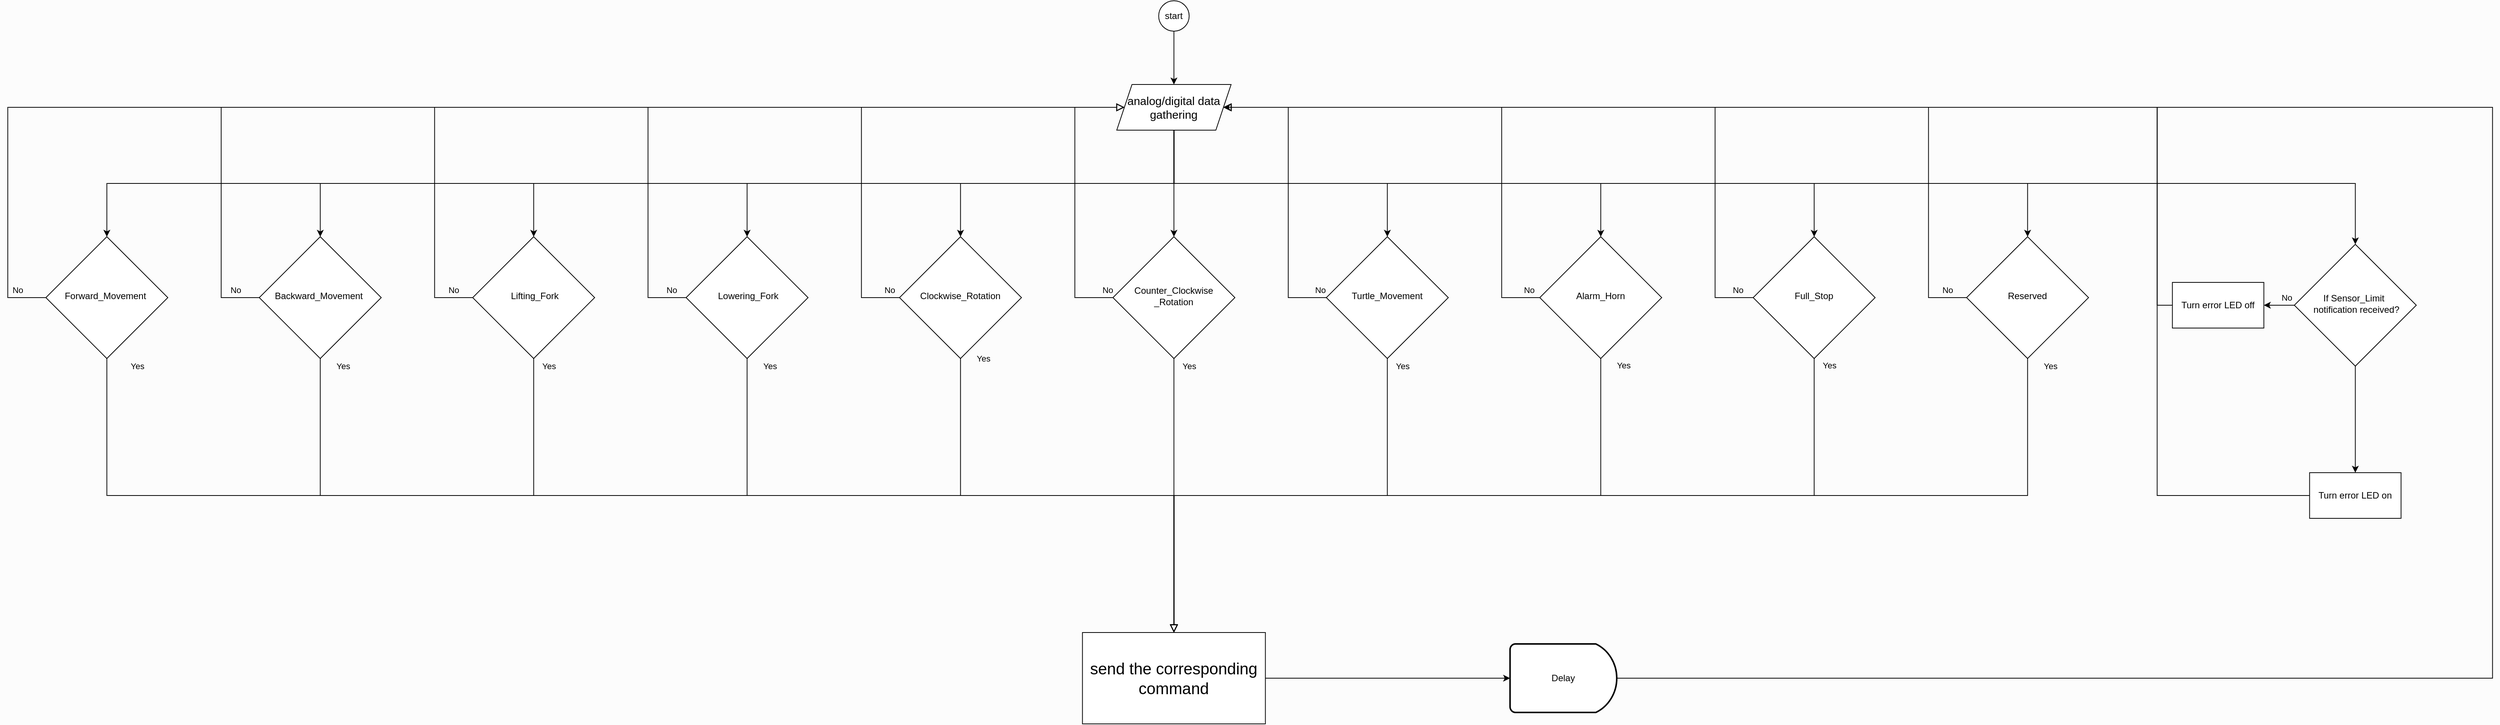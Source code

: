 <mxfile version="13.7.5" type="device"><diagram id="C5RBs43oDa-KdzZeNtuy" name="Page-1"><mxGraphModel dx="7545" dy="8648" grid="1" gridSize="10" guides="1" tooltips="1" connect="1" arrows="1" fold="1" page="1" pageScale="1" pageWidth="3300" pageHeight="2339" background="#FCFCFC" math="0" shadow="0"><root><mxCell id="WIyWlLk6GJQsqaUBKTNV-0"/><mxCell id="WIyWlLk6GJQsqaUBKTNV-1" parent="WIyWlLk6GJQsqaUBKTNV-0"/><mxCell id="R1dmyqujoIvDdxdYyjh1-2" value="" style="edgeStyle=orthogonalEdgeStyle;rounded=0;orthogonalLoop=1;jettySize=auto;html=1;entryX=0.5;entryY=0;entryDx=0;entryDy=0;" edge="1" parent="WIyWlLk6GJQsqaUBKTNV-1" source="R1dmyqujoIvDdxdYyjh1-0" target="R1dmyqujoIvDdxdYyjh1-3"><mxGeometry relative="1" as="geometry"><mxPoint x="510.19" y="-3860" as="targetPoint"/></mxGeometry></mxCell><mxCell id="R1dmyqujoIvDdxdYyjh1-0" value="start" style="ellipse;whiteSpace=wrap;html=1;aspect=fixed;" vertex="1" parent="WIyWlLk6GJQsqaUBKTNV-1"><mxGeometry x="1520.19" y="-4060" width="40" height="40" as="geometry"/></mxCell><mxCell id="R1dmyqujoIvDdxdYyjh1-8" style="edgeStyle=orthogonalEdgeStyle;rounded=0;orthogonalLoop=1;jettySize=auto;html=1;exitX=0.5;exitY=1;exitDx=0;exitDy=0;entryX=0.5;entryY=0;entryDx=0;entryDy=0;" edge="1" parent="WIyWlLk6GJQsqaUBKTNV-1" source="R1dmyqujoIvDdxdYyjh1-3" target="R1dmyqujoIvDdxdYyjh1-4"><mxGeometry relative="1" as="geometry"/></mxCell><mxCell id="R1dmyqujoIvDdxdYyjh1-68" style="edgeStyle=orthogonalEdgeStyle;rounded=0;orthogonalLoop=1;jettySize=auto;html=1;entryX=0.5;entryY=0;entryDx=0;entryDy=0;" edge="1" parent="WIyWlLk6GJQsqaUBKTNV-1" source="R1dmyqujoIvDdxdYyjh1-3" target="R1dmyqujoIvDdxdYyjh1-25"><mxGeometry relative="1" as="geometry"><mxPoint x="1490.19" y="-3770" as="targetPoint"/><Array as="points"><mxPoint x="1540.19" y="-3820"/><mxPoint x="1260.19" y="-3820"/></Array></mxGeometry></mxCell><mxCell id="R1dmyqujoIvDdxdYyjh1-69" style="edgeStyle=orthogonalEdgeStyle;rounded=0;orthogonalLoop=1;jettySize=auto;html=1;entryX=0.5;entryY=0;entryDx=0;entryDy=0;" edge="1" parent="WIyWlLk6GJQsqaUBKTNV-1" source="R1dmyqujoIvDdxdYyjh1-3" target="R1dmyqujoIvDdxdYyjh1-27"><mxGeometry relative="1" as="geometry"/></mxCell><mxCell id="R1dmyqujoIvDdxdYyjh1-70" style="edgeStyle=orthogonalEdgeStyle;rounded=0;orthogonalLoop=1;jettySize=auto;html=1;entryX=0.5;entryY=0;entryDx=0;entryDy=0;" edge="1" parent="WIyWlLk6GJQsqaUBKTNV-1" source="R1dmyqujoIvDdxdYyjh1-3" target="R1dmyqujoIvDdxdYyjh1-29"><mxGeometry relative="1" as="geometry"><Array as="points"><mxPoint x="1540.19" y="-3820"/><mxPoint x="1820.19" y="-3820"/></Array></mxGeometry></mxCell><mxCell id="R1dmyqujoIvDdxdYyjh1-71" style="edgeStyle=orthogonalEdgeStyle;rounded=0;orthogonalLoop=1;jettySize=auto;html=1;exitX=0.5;exitY=1;exitDx=0;exitDy=0;" edge="1" parent="WIyWlLk6GJQsqaUBKTNV-1" source="R1dmyqujoIvDdxdYyjh1-3" target="R1dmyqujoIvDdxdYyjh1-31"><mxGeometry relative="1" as="geometry"/></mxCell><mxCell id="R1dmyqujoIvDdxdYyjh1-3" value="&lt;font style=&quot;font-size: 15px&quot;&gt;analog/digital data gathering&lt;/font&gt;" style="shape=parallelogram;perimeter=parallelogramPerimeter;whiteSpace=wrap;html=1;fixedSize=1;" vertex="1" parent="WIyWlLk6GJQsqaUBKTNV-1"><mxGeometry x="1465.19" y="-3950" width="150" height="60" as="geometry"/></mxCell><mxCell id="R1dmyqujoIvDdxdYyjh1-4" value="&amp;nbsp;Forward_Movement&amp;nbsp;&amp;nbsp;" style="rhombus;whiteSpace=wrap;html=1;shadow=0;fontFamily=Helvetica;fontSize=12;align=center;strokeWidth=1;spacing=6;spacingTop=-4;" vertex="1" parent="WIyWlLk6GJQsqaUBKTNV-1"><mxGeometry x="60.19" y="-3750" width="160" height="160" as="geometry"/></mxCell><mxCell id="R1dmyqujoIvDdxdYyjh1-13" value="Yes" style="rounded=0;html=1;jettySize=auto;orthogonalLoop=1;fontSize=11;endArrow=block;endFill=0;endSize=8;strokeWidth=1;shadow=0;labelBackgroundColor=none;edgeStyle=orthogonalEdgeStyle;entryX=0.5;entryY=0;entryDx=0;entryDy=0;exitX=0.5;exitY=1;exitDx=0;exitDy=0;" edge="1" parent="WIyWlLk6GJQsqaUBKTNV-1" source="R1dmyqujoIvDdxdYyjh1-4" target="R1dmyqujoIvDdxdYyjh1-14"><mxGeometry x="-0.75" y="170" relative="1" as="geometry"><mxPoint as="offset"/><mxPoint x="145.19" y="-3610" as="sourcePoint"/><mxPoint x="144.85" y="-3490" as="targetPoint"/><Array as="points"><mxPoint x="140.19" y="-3410"/><mxPoint x="1540.19" y="-3410"/></Array></mxGeometry></mxCell><mxCell id="R1dmyqujoIvDdxdYyjh1-77" style="edgeStyle=orthogonalEdgeStyle;rounded=0;orthogonalLoop=1;jettySize=auto;html=1;" edge="1" parent="WIyWlLk6GJQsqaUBKTNV-1" source="R1dmyqujoIvDdxdYyjh1-14" target="R1dmyqujoIvDdxdYyjh1-76"><mxGeometry relative="1" as="geometry"/></mxCell><mxCell id="R1dmyqujoIvDdxdYyjh1-14" value="&lt;font style=&quot;font-size: 21px&quot;&gt;send the corresponding command&lt;/font&gt;" style="rounded=0;whiteSpace=wrap;html=1;" vertex="1" parent="WIyWlLk6GJQsqaUBKTNV-1"><mxGeometry x="1420.19" y="-3230" width="240" height="120" as="geometry"/></mxCell><mxCell id="R1dmyqujoIvDdxdYyjh1-17" value="&amp;nbsp;Backward_Movement&amp;nbsp;&amp;nbsp;" style="rhombus;whiteSpace=wrap;html=1;shadow=0;fontFamily=Helvetica;fontSize=12;align=center;strokeWidth=1;spacing=6;spacingTop=-4;" vertex="1" parent="WIyWlLk6GJQsqaUBKTNV-1"><mxGeometry x="340.19" y="-3750" width="160" height="160" as="geometry"/></mxCell><mxCell id="R1dmyqujoIvDdxdYyjh1-18" value="Yes" style="rounded=0;html=1;jettySize=auto;orthogonalLoop=1;fontSize=11;endArrow=block;endFill=0;endSize=8;strokeWidth=1;shadow=0;labelBackgroundColor=none;edgeStyle=orthogonalEdgeStyle;exitX=0.5;exitY=1;exitDx=0;exitDy=0;entryX=0.5;entryY=0;entryDx=0;entryDy=0;" edge="1" parent="WIyWlLk6GJQsqaUBKTNV-1" source="R1dmyqujoIvDdxdYyjh1-17" target="R1dmyqujoIvDdxdYyjh1-14"><mxGeometry x="-0.716" y="170" relative="1" as="geometry"><mxPoint as="offset"/><mxPoint x="510.36" y="-3610" as="sourcePoint"/><mxPoint x="770.19" y="-3420" as="targetPoint"/><Array as="points"><mxPoint x="510.19" y="-3410"/><mxPoint x="773.19" y="-3410"/></Array></mxGeometry></mxCell><mxCell id="R1dmyqujoIvDdxdYyjh1-21" value="&amp;nbsp;Lifting_Fork" style="rhombus;whiteSpace=wrap;html=1;shadow=0;fontFamily=Helvetica;fontSize=12;align=center;strokeWidth=1;spacing=6;spacingTop=-4;" vertex="1" parent="WIyWlLk6GJQsqaUBKTNV-1"><mxGeometry x="620.19" y="-3750" width="160" height="160" as="geometry"/></mxCell><mxCell id="R1dmyqujoIvDdxdYyjh1-22" value="Yes" style="rounded=0;html=1;jettySize=auto;orthogonalLoop=1;fontSize=11;endArrow=block;endFill=0;endSize=8;strokeWidth=1;shadow=0;labelBackgroundColor=none;edgeStyle=orthogonalEdgeStyle;exitX=0.5;exitY=1;exitDx=0;exitDy=0;entryX=0.5;entryY=0;entryDx=0;entryDy=0;" edge="1" parent="WIyWlLk6GJQsqaUBKTNV-1" source="R1dmyqujoIvDdxdYyjh1-21" target="R1dmyqujoIvDdxdYyjh1-14"><mxGeometry x="-0.667" y="170" relative="1" as="geometry"><mxPoint as="offset"/><mxPoint x="796.36" y="-3610" as="sourcePoint"/><mxPoint x="796.02" y="-3490" as="targetPoint"/><Array as="points"><mxPoint x="700.19" y="-3410"/><mxPoint x="1540.19" y="-3410"/></Array></mxGeometry></mxCell><mxCell id="R1dmyqujoIvDdxdYyjh1-23" value="&amp;nbsp;Lowering_Fork" style="rhombus;whiteSpace=wrap;html=1;shadow=0;fontFamily=Helvetica;fontSize=12;align=center;strokeWidth=1;spacing=6;spacingTop=-4;" vertex="1" parent="WIyWlLk6GJQsqaUBKTNV-1"><mxGeometry x="900.19" y="-3750" width="160" height="160" as="geometry"/></mxCell><mxCell id="R1dmyqujoIvDdxdYyjh1-24" value="Yes" style="rounded=0;html=1;jettySize=auto;orthogonalLoop=1;fontSize=11;endArrow=block;endFill=0;endSize=8;strokeWidth=1;shadow=0;labelBackgroundColor=none;edgeStyle=orthogonalEdgeStyle;exitX=0.5;exitY=1;exitDx=0;exitDy=0;entryX=0.5;entryY=0;entryDx=0;entryDy=0;" edge="1" parent="WIyWlLk6GJQsqaUBKTNV-1" source="R1dmyqujoIvDdxdYyjh1-23" target="R1dmyqujoIvDdxdYyjh1-14"><mxGeometry x="-0.978" y="30" relative="1" as="geometry"><mxPoint as="offset"/><mxPoint x="1006.36" y="-3610" as="sourcePoint"/><mxPoint x="1006.02" y="-3490" as="targetPoint"/><Array as="points"><mxPoint x="980.19" y="-3510"/><mxPoint x="980.19" y="-3510"/><mxPoint x="980.19" y="-3410"/><mxPoint x="1540.19" y="-3410"/></Array></mxGeometry></mxCell><mxCell id="R1dmyqujoIvDdxdYyjh1-25" value="Clockwise_Rotation" style="rhombus;whiteSpace=wrap;html=1;shadow=0;fontFamily=Helvetica;fontSize=12;align=center;strokeWidth=1;spacing=6;spacingTop=-4;" vertex="1" parent="WIyWlLk6GJQsqaUBKTNV-1"><mxGeometry x="1180.19" y="-3750" width="160" height="160" as="geometry"/></mxCell><mxCell id="R1dmyqujoIvDdxdYyjh1-26" value="Yes" style="rounded=0;html=1;jettySize=auto;orthogonalLoop=1;fontSize=11;endArrow=block;endFill=0;endSize=8;strokeWidth=1;shadow=0;labelBackgroundColor=none;edgeStyle=orthogonalEdgeStyle;exitX=0.5;exitY=1;exitDx=0;exitDy=0;entryX=0.5;entryY=0;entryDx=0;entryDy=0;" edge="1" parent="WIyWlLk6GJQsqaUBKTNV-1" source="R1dmyqujoIvDdxdYyjh1-25" target="R1dmyqujoIvDdxdYyjh1-14"><mxGeometry x="-0.344" y="180" relative="1" as="geometry"><mxPoint as="offset"/><mxPoint x="1216.36" y="-3610" as="sourcePoint"/><mxPoint x="1020.19" y="-3340" as="targetPoint"/><Array as="points"><mxPoint x="1260.19" y="-3410"/><mxPoint x="1540.19" y="-3410"/></Array></mxGeometry></mxCell><mxCell id="R1dmyqujoIvDdxdYyjh1-27" value="Counter_Clockwise&lt;br&gt;_Rotation" style="rhombus;whiteSpace=wrap;html=1;shadow=0;fontFamily=Helvetica;fontSize=12;align=center;strokeWidth=1;spacing=6;spacingTop=-4;" vertex="1" parent="WIyWlLk6GJQsqaUBKTNV-1"><mxGeometry x="1460.19" y="-3750" width="160" height="160" as="geometry"/></mxCell><mxCell id="R1dmyqujoIvDdxdYyjh1-28" value="Yes" style="rounded=0;html=1;jettySize=auto;orthogonalLoop=1;fontSize=11;endArrow=block;endFill=0;endSize=8;strokeWidth=1;shadow=0;labelBackgroundColor=none;edgeStyle=orthogonalEdgeStyle;exitX=0.5;exitY=1;exitDx=0;exitDy=0;" edge="1" parent="WIyWlLk6GJQsqaUBKTNV-1" source="R1dmyqujoIvDdxdYyjh1-27" target="R1dmyqujoIvDdxdYyjh1-14"><mxGeometry x="-0.944" y="20" relative="1" as="geometry"><mxPoint as="offset"/><mxPoint x="1786.36" y="-3610" as="sourcePoint"/><mxPoint x="1580.19" y="-3460" as="targetPoint"/><Array as="points"/></mxGeometry></mxCell><mxCell id="R1dmyqujoIvDdxdYyjh1-29" value="Turtle_Movement" style="rhombus;whiteSpace=wrap;html=1;shadow=0;fontFamily=Helvetica;fontSize=12;align=center;strokeWidth=1;spacing=6;spacingTop=-4;" vertex="1" parent="WIyWlLk6GJQsqaUBKTNV-1"><mxGeometry x="1740.19" y="-3750" width="160" height="160" as="geometry"/></mxCell><mxCell id="R1dmyqujoIvDdxdYyjh1-30" value="Yes" style="rounded=0;html=1;jettySize=auto;orthogonalLoop=1;fontSize=11;endArrow=block;endFill=0;endSize=8;strokeWidth=1;shadow=0;labelBackgroundColor=none;edgeStyle=orthogonalEdgeStyle;exitX=0.5;exitY=1;exitDx=0;exitDy=0;entryX=0.5;entryY=0;entryDx=0;entryDy=0;" edge="1" parent="WIyWlLk6GJQsqaUBKTNV-1" source="R1dmyqujoIvDdxdYyjh1-29" target="R1dmyqujoIvDdxdYyjh1-14"><mxGeometry x="-0.969" y="20" relative="1" as="geometry"><mxPoint as="offset"/><mxPoint x="2036.36" y="-3610" as="sourcePoint"/><mxPoint x="1540.19" y="-3410" as="targetPoint"/><Array as="points"><mxPoint x="1820.19" y="-3410"/><mxPoint x="1540.19" y="-3410"/></Array></mxGeometry></mxCell><mxCell id="R1dmyqujoIvDdxdYyjh1-31" value="Alarm_Horn" style="rhombus;whiteSpace=wrap;html=1;shadow=0;fontFamily=Helvetica;fontSize=12;align=center;strokeWidth=1;spacing=6;spacingTop=-4;" vertex="1" parent="WIyWlLk6GJQsqaUBKTNV-1"><mxGeometry x="2020.19" y="-3750" width="160" height="160" as="geometry"/></mxCell><mxCell id="R1dmyqujoIvDdxdYyjh1-32" value="Yes" style="rounded=0;html=1;jettySize=auto;orthogonalLoop=1;fontSize=11;endArrow=block;endFill=0;endSize=8;strokeWidth=1;shadow=0;labelBackgroundColor=none;edgeStyle=orthogonalEdgeStyle;exitX=0.5;exitY=1;exitDx=0;exitDy=0;" edge="1" parent="WIyWlLk6GJQsqaUBKTNV-1" source="R1dmyqujoIvDdxdYyjh1-31" target="R1dmyqujoIvDdxdYyjh1-14"><mxGeometry x="-0.978" y="30" relative="1" as="geometry"><mxPoint y="-1" as="offset"/><mxPoint x="2306.36" y="-3610" as="sourcePoint"/><mxPoint x="2306.02" y="-3490" as="targetPoint"/><Array as="points"><mxPoint x="2100.19" y="-3410"/><mxPoint x="1540.19" y="-3410"/></Array></mxGeometry></mxCell><mxCell id="R1dmyqujoIvDdxdYyjh1-35" value="Full_Stop" style="rhombus;whiteSpace=wrap;html=1;shadow=0;fontFamily=Helvetica;fontSize=12;align=center;strokeWidth=1;spacing=6;spacingTop=-4;" vertex="1" parent="WIyWlLk6GJQsqaUBKTNV-1"><mxGeometry x="2300.19" y="-3750" width="160" height="160" as="geometry"/></mxCell><mxCell id="R1dmyqujoIvDdxdYyjh1-36" value="Yes" style="rounded=0;html=1;jettySize=auto;orthogonalLoop=1;fontSize=11;endArrow=block;endFill=0;endSize=8;strokeWidth=1;shadow=0;labelBackgroundColor=none;edgeStyle=orthogonalEdgeStyle;exitX=0.5;exitY=1;exitDx=0;exitDy=0;" edge="1" parent="WIyWlLk6GJQsqaUBKTNV-1" source="R1dmyqujoIvDdxdYyjh1-35" target="R1dmyqujoIvDdxdYyjh1-14"><mxGeometry x="-0.983" y="20" relative="1" as="geometry"><mxPoint y="-1" as="offset"/><mxPoint x="2516.36" y="-3610" as="sourcePoint"/><mxPoint x="2516.02" y="-3490" as="targetPoint"/><Array as="points"><mxPoint x="2380.19" y="-3410"/><mxPoint x="1540.19" y="-3410"/></Array></mxGeometry></mxCell><mxCell id="R1dmyqujoIvDdxdYyjh1-38" value="Reserved" style="rhombus;whiteSpace=wrap;html=1;shadow=0;fontFamily=Helvetica;fontSize=12;align=center;strokeWidth=1;spacing=6;spacingTop=-4;" vertex="1" parent="WIyWlLk6GJQsqaUBKTNV-1"><mxGeometry x="2580.19" y="-3750" width="160" height="160" as="geometry"/></mxCell><mxCell id="R1dmyqujoIvDdxdYyjh1-39" value="Yes" style="rounded=0;html=1;jettySize=auto;orthogonalLoop=1;fontSize=11;endArrow=block;endFill=0;endSize=8;strokeWidth=1;shadow=0;labelBackgroundColor=none;edgeStyle=orthogonalEdgeStyle;exitX=0.5;exitY=1;exitDx=0;exitDy=0;" edge="1" parent="WIyWlLk6GJQsqaUBKTNV-1" source="R1dmyqujoIvDdxdYyjh1-38" target="R1dmyqujoIvDdxdYyjh1-14"><mxGeometry x="-0.987" y="30" relative="1" as="geometry"><mxPoint y="1" as="offset"/><mxPoint x="2786.36" y="-3610" as="sourcePoint"/><mxPoint x="2786.02" y="-3490" as="targetPoint"/><Array as="points"><mxPoint x="2660.19" y="-3410"/><mxPoint x="1540.19" y="-3410"/></Array></mxGeometry></mxCell><mxCell id="R1dmyqujoIvDdxdYyjh1-51" value="No" style="rounded=0;html=1;jettySize=auto;orthogonalLoop=1;fontSize=11;endArrow=block;endFill=0;endSize=8;strokeWidth=1;shadow=0;labelBackgroundColor=none;edgeStyle=orthogonalEdgeStyle;exitX=0;exitY=0.5;exitDx=0;exitDy=0;entryX=0;entryY=0.5;entryDx=0;entryDy=0;" edge="1" parent="WIyWlLk6GJQsqaUBKTNV-1" source="R1dmyqujoIvDdxdYyjh1-4" target="R1dmyqujoIvDdxdYyjh1-3"><mxGeometry x="-0.958" y="-10" relative="1" as="geometry"><mxPoint as="offset"/><mxPoint x="80.19" y="-4210" as="sourcePoint"/><mxPoint x="1200.19" y="-3850" as="targetPoint"/><Array as="points"><mxPoint x="10.19" y="-3670"/><mxPoint x="10.19" y="-3920"/></Array></mxGeometry></mxCell><mxCell id="R1dmyqujoIvDdxdYyjh1-53" value="No" style="rounded=0;html=1;jettySize=auto;orthogonalLoop=1;fontSize=11;endArrow=block;endFill=0;endSize=8;strokeWidth=1;shadow=0;labelBackgroundColor=none;edgeStyle=orthogonalEdgeStyle;" edge="1" parent="WIyWlLk6GJQsqaUBKTNV-1" source="R1dmyqujoIvDdxdYyjh1-17" target="R1dmyqujoIvDdxdYyjh1-3"><mxGeometry x="-0.958" y="-10" relative="1" as="geometry"><mxPoint as="offset"/><mxPoint x="340.19" y="-3670" as="sourcePoint"/><mxPoint x="1755.19" y="-3920" as="targetPoint"/><Array as="points"><mxPoint x="290.19" y="-3670"/><mxPoint x="290.19" y="-3920"/></Array></mxGeometry></mxCell><mxCell id="R1dmyqujoIvDdxdYyjh1-54" value="No" style="rounded=0;html=1;jettySize=auto;orthogonalLoop=1;fontSize=11;endArrow=block;endFill=0;endSize=8;strokeWidth=1;shadow=0;labelBackgroundColor=none;edgeStyle=orthogonalEdgeStyle;" edge="1" parent="WIyWlLk6GJQsqaUBKTNV-1" source="R1dmyqujoIvDdxdYyjh1-21" target="R1dmyqujoIvDdxdYyjh1-3"><mxGeometry x="-0.958" y="-10" relative="1" as="geometry"><mxPoint as="offset"/><mxPoint x="620.19" y="-3670" as="sourcePoint"/><mxPoint x="2035.19" y="-3920" as="targetPoint"/><Array as="points"><mxPoint x="570.19" y="-3670"/><mxPoint x="570.19" y="-3920"/></Array></mxGeometry></mxCell><mxCell id="R1dmyqujoIvDdxdYyjh1-55" value="No" style="rounded=0;html=1;jettySize=auto;orthogonalLoop=1;fontSize=11;endArrow=block;endFill=0;endSize=8;strokeWidth=1;shadow=0;labelBackgroundColor=none;edgeStyle=orthogonalEdgeStyle;" edge="1" parent="WIyWlLk6GJQsqaUBKTNV-1" source="R1dmyqujoIvDdxdYyjh1-23" target="R1dmyqujoIvDdxdYyjh1-3"><mxGeometry x="-0.958" y="-10" relative="1" as="geometry"><mxPoint as="offset"/><mxPoint x="900.19" y="-3670" as="sourcePoint"/><mxPoint x="1755.19" y="-3920" as="targetPoint"/><Array as="points"><mxPoint x="850.19" y="-3670"/><mxPoint x="850.19" y="-3920"/></Array></mxGeometry></mxCell><mxCell id="R1dmyqujoIvDdxdYyjh1-56" value="No" style="rounded=0;html=1;jettySize=auto;orthogonalLoop=1;fontSize=11;endArrow=block;endFill=0;endSize=8;strokeWidth=1;shadow=0;labelBackgroundColor=none;edgeStyle=orthogonalEdgeStyle;" edge="1" parent="WIyWlLk6GJQsqaUBKTNV-1" source="R1dmyqujoIvDdxdYyjh1-25" target="R1dmyqujoIvDdxdYyjh1-3"><mxGeometry x="-0.958" y="-10" relative="1" as="geometry"><mxPoint as="offset"/><mxPoint x="1180.19" y="-3670" as="sourcePoint"/><mxPoint x="1755.19" y="-3920" as="targetPoint"/><Array as="points"><mxPoint x="1130.19" y="-3670"/><mxPoint x="1130.19" y="-3920"/></Array></mxGeometry></mxCell><mxCell id="R1dmyqujoIvDdxdYyjh1-57" value="No" style="rounded=0;html=1;jettySize=auto;orthogonalLoop=1;fontSize=11;endArrow=block;endFill=0;endSize=8;strokeWidth=1;shadow=0;labelBackgroundColor=none;edgeStyle=orthogonalEdgeStyle;" edge="1" parent="WIyWlLk6GJQsqaUBKTNV-1" source="R1dmyqujoIvDdxdYyjh1-27" target="R1dmyqujoIvDdxdYyjh1-3"><mxGeometry x="-0.958" y="-10" relative="1" as="geometry"><mxPoint as="offset"/><mxPoint x="1460.19" y="-3670" as="sourcePoint"/><mxPoint x="1755.19" y="-3920" as="targetPoint"/><Array as="points"><mxPoint x="1410.19" y="-3670"/><mxPoint x="1410.19" y="-3920"/></Array></mxGeometry></mxCell><mxCell id="R1dmyqujoIvDdxdYyjh1-58" value="No" style="rounded=0;html=1;jettySize=auto;orthogonalLoop=1;fontSize=11;endArrow=block;endFill=0;endSize=8;strokeWidth=1;shadow=0;labelBackgroundColor=none;edgeStyle=orthogonalEdgeStyle;entryX=1;entryY=0.5;entryDx=0;entryDy=0;" edge="1" parent="WIyWlLk6GJQsqaUBKTNV-1" source="R1dmyqujoIvDdxdYyjh1-29" target="R1dmyqujoIvDdxdYyjh1-3"><mxGeometry x="-0.958" y="-10" relative="1" as="geometry"><mxPoint as="offset"/><mxPoint x="1740.19" y="-3670" as="sourcePoint"/><mxPoint x="1755.19" y="-3920" as="targetPoint"/><Array as="points"><mxPoint x="1690.19" y="-3670"/><mxPoint x="1690.19" y="-3920"/></Array></mxGeometry></mxCell><mxCell id="R1dmyqujoIvDdxdYyjh1-59" value="No" style="rounded=0;html=1;jettySize=auto;orthogonalLoop=1;fontSize=11;endArrow=block;endFill=0;endSize=8;strokeWidth=1;shadow=0;labelBackgroundColor=none;edgeStyle=orthogonalEdgeStyle;" edge="1" parent="WIyWlLk6GJQsqaUBKTNV-1" source="R1dmyqujoIvDdxdYyjh1-31" target="R1dmyqujoIvDdxdYyjh1-3"><mxGeometry x="-0.958" y="-10" relative="1" as="geometry"><mxPoint as="offset"/><mxPoint x="2020.19" y="-3670" as="sourcePoint"/><mxPoint x="1885.19" y="-3920" as="targetPoint"/><Array as="points"><mxPoint x="1970.19" y="-3670"/><mxPoint x="1970.19" y="-3920"/></Array></mxGeometry></mxCell><mxCell id="R1dmyqujoIvDdxdYyjh1-60" value="No" style="rounded=0;html=1;jettySize=auto;orthogonalLoop=1;fontSize=11;endArrow=block;endFill=0;endSize=8;strokeWidth=1;shadow=0;labelBackgroundColor=none;edgeStyle=orthogonalEdgeStyle;" edge="1" parent="WIyWlLk6GJQsqaUBKTNV-1" source="R1dmyqujoIvDdxdYyjh1-35" target="R1dmyqujoIvDdxdYyjh1-3"><mxGeometry x="-0.958" y="-10" relative="1" as="geometry"><mxPoint as="offset"/><mxPoint x="2315.19" y="-3670" as="sourcePoint"/><mxPoint x="1900.19" y="-3920" as="targetPoint"/><Array as="points"><mxPoint x="2250.19" y="-3670"/><mxPoint x="2250.19" y="-3920"/></Array></mxGeometry></mxCell><mxCell id="R1dmyqujoIvDdxdYyjh1-61" value="No" style="rounded=0;html=1;jettySize=auto;orthogonalLoop=1;fontSize=11;endArrow=block;endFill=0;endSize=8;strokeWidth=1;shadow=0;labelBackgroundColor=none;edgeStyle=orthogonalEdgeStyle;" edge="1" parent="WIyWlLk6GJQsqaUBKTNV-1" source="R1dmyqujoIvDdxdYyjh1-38" target="R1dmyqujoIvDdxdYyjh1-3"><mxGeometry x="-0.958" y="-10" relative="1" as="geometry"><mxPoint as="offset"/><mxPoint x="2580.19" y="-3670" as="sourcePoint"/><mxPoint x="1885.19" y="-3920" as="targetPoint"/><Array as="points"><mxPoint x="2530.19" y="-3670"/><mxPoint x="2530.19" y="-3920"/></Array></mxGeometry></mxCell><mxCell id="R1dmyqujoIvDdxdYyjh1-63" style="edgeStyle=orthogonalEdgeStyle;rounded=0;orthogonalLoop=1;jettySize=auto;html=1;" edge="1" parent="WIyWlLk6GJQsqaUBKTNV-1" source="R1dmyqujoIvDdxdYyjh1-3" target="R1dmyqujoIvDdxdYyjh1-17"><mxGeometry relative="1" as="geometry"><mxPoint x="1820.19" y="-3890" as="sourcePoint"/><mxPoint x="420.19" y="-3750" as="targetPoint"/><Array as="points"><mxPoint x="1540.19" y="-3820"/><mxPoint x="420.19" y="-3820"/></Array></mxGeometry></mxCell><mxCell id="R1dmyqujoIvDdxdYyjh1-64" style="edgeStyle=orthogonalEdgeStyle;rounded=0;orthogonalLoop=1;jettySize=auto;html=1;" edge="1" parent="WIyWlLk6GJQsqaUBKTNV-1" source="R1dmyqujoIvDdxdYyjh1-3" target="R1dmyqujoIvDdxdYyjh1-21"><mxGeometry relative="1" as="geometry"><mxPoint x="2100.19" y="-3890" as="sourcePoint"/><mxPoint x="700.19" y="-3750" as="targetPoint"/><Array as="points"><mxPoint x="1540.19" y="-3820"/><mxPoint x="700.19" y="-3820"/></Array></mxGeometry></mxCell><mxCell id="R1dmyqujoIvDdxdYyjh1-65" style="edgeStyle=orthogonalEdgeStyle;rounded=0;orthogonalLoop=1;jettySize=auto;html=1;" edge="1" parent="WIyWlLk6GJQsqaUBKTNV-1" source="R1dmyqujoIvDdxdYyjh1-3"><mxGeometry relative="1" as="geometry"><mxPoint x="1820.19" y="-3890" as="sourcePoint"/><mxPoint x="980.19" y="-3750" as="targetPoint"/><Array as="points"><mxPoint x="1540.19" y="-3820"/><mxPoint x="980.19" y="-3820"/></Array></mxGeometry></mxCell><mxCell id="R1dmyqujoIvDdxdYyjh1-74" style="edgeStyle=orthogonalEdgeStyle;rounded=0;orthogonalLoop=1;jettySize=auto;html=1;" edge="1" parent="WIyWlLk6GJQsqaUBKTNV-1" source="R1dmyqujoIvDdxdYyjh1-3" target="R1dmyqujoIvDdxdYyjh1-35"><mxGeometry relative="1" as="geometry"><mxPoint x="1820.19" y="-3890" as="sourcePoint"/><mxPoint x="2380.19" y="-3750" as="targetPoint"/><Array as="points"><mxPoint x="1540.19" y="-3820"/><mxPoint x="2380.19" y="-3820"/></Array></mxGeometry></mxCell><mxCell id="R1dmyqujoIvDdxdYyjh1-75" style="edgeStyle=orthogonalEdgeStyle;rounded=0;orthogonalLoop=1;jettySize=auto;html=1;" edge="1" parent="WIyWlLk6GJQsqaUBKTNV-1" source="R1dmyqujoIvDdxdYyjh1-3"><mxGeometry relative="1" as="geometry"><mxPoint x="1820.19" y="-3890" as="sourcePoint"/><mxPoint x="2660.19" y="-3750" as="targetPoint"/><Array as="points"><mxPoint x="1540.19" y="-3820"/><mxPoint x="2660.19" y="-3820"/></Array></mxGeometry></mxCell><mxCell id="R1dmyqujoIvDdxdYyjh1-78" style="edgeStyle=orthogonalEdgeStyle;rounded=0;orthogonalLoop=1;jettySize=auto;html=1;" edge="1" parent="WIyWlLk6GJQsqaUBKTNV-1" source="R1dmyqujoIvDdxdYyjh1-76" target="R1dmyqujoIvDdxdYyjh1-3"><mxGeometry relative="1" as="geometry"><mxPoint x="2850.19" y="-3938" as="targetPoint"/><Array as="points"><mxPoint x="3270.19" y="-3170"/><mxPoint x="3270.19" y="-3920"/></Array></mxGeometry></mxCell><mxCell id="R1dmyqujoIvDdxdYyjh1-76" value="Delay" style="strokeWidth=2;html=1;shape=mxgraph.flowchart.delay;whiteSpace=wrap;rotation=0;" vertex="1" parent="WIyWlLk6GJQsqaUBKTNV-1"><mxGeometry x="1981.19" y="-3215" width="140" height="90" as="geometry"/></mxCell><mxCell id="R1dmyqujoIvDdxdYyjh1-84" style="edgeStyle=orthogonalEdgeStyle;rounded=0;orthogonalLoop=1;jettySize=auto;html=1;entryX=0.5;entryY=0;entryDx=0;entryDy=0;" edge="1" parent="WIyWlLk6GJQsqaUBKTNV-1" source="R1dmyqujoIvDdxdYyjh1-80" target="R1dmyqujoIvDdxdYyjh1-83"><mxGeometry relative="1" as="geometry"/></mxCell><mxCell id="R1dmyqujoIvDdxdYyjh1-87" style="edgeStyle=orthogonalEdgeStyle;rounded=0;orthogonalLoop=1;jettySize=auto;html=1;entryX=1;entryY=0.5;entryDx=0;entryDy=0;" edge="1" parent="WIyWlLk6GJQsqaUBKTNV-1" source="R1dmyqujoIvDdxdYyjh1-80" target="R1dmyqujoIvDdxdYyjh1-86"><mxGeometry relative="1" as="geometry"/></mxCell><mxCell id="R1dmyqujoIvDdxdYyjh1-88" value="No" style="edgeLabel;html=1;align=center;verticalAlign=middle;resizable=0;points=[];labelBackgroundColor=none;" vertex="1" connectable="0" parent="R1dmyqujoIvDdxdYyjh1-87"><mxGeometry x="-0.258" relative="1" as="geometry"><mxPoint x="4.72" y="-10" as="offset"/></mxGeometry></mxCell><mxCell id="R1dmyqujoIvDdxdYyjh1-80" value="If Sensor_Limit&amp;nbsp;&lt;br&gt;&amp;nbsp;notification received?" style="rhombus;whiteSpace=wrap;html=1;shadow=0;fontFamily=Helvetica;fontSize=12;align=center;strokeWidth=1;spacing=6;spacingTop=-4;" vertex="1" parent="WIyWlLk6GJQsqaUBKTNV-1"><mxGeometry x="3010.19" y="-3740" width="160" height="160" as="geometry"/></mxCell><mxCell id="R1dmyqujoIvDdxdYyjh1-81" value="" style="rounded=0;html=1;jettySize=auto;orthogonalLoop=1;fontSize=11;endArrow=block;endFill=0;endSize=8;strokeWidth=1;shadow=0;labelBackgroundColor=none;edgeStyle=orthogonalEdgeStyle;exitX=0;exitY=0.5;exitDx=0;exitDy=0;" edge="1" parent="WIyWlLk6GJQsqaUBKTNV-1" source="R1dmyqujoIvDdxdYyjh1-86" target="R1dmyqujoIvDdxdYyjh1-3"><mxGeometry x="-0.87" y="-20" relative="1" as="geometry"><mxPoint as="offset"/><mxPoint x="3010.13" y="-3670" as="sourcePoint"/><mxPoint x="2035.13" y="-3920" as="targetPoint"/><Array as="points"><mxPoint x="2830.19" y="-3660"/><mxPoint x="2830.19" y="-3920"/></Array></mxGeometry></mxCell><mxCell id="R1dmyqujoIvDdxdYyjh1-82" style="edgeStyle=orthogonalEdgeStyle;rounded=0;orthogonalLoop=1;jettySize=auto;html=1;entryX=0.5;entryY=0;entryDx=0;entryDy=0;" edge="1" parent="WIyWlLk6GJQsqaUBKTNV-1" source="R1dmyqujoIvDdxdYyjh1-3" target="R1dmyqujoIvDdxdYyjh1-80"><mxGeometry relative="1" as="geometry"><mxPoint x="1970.189" y="-3890" as="sourcePoint"/><mxPoint x="3090.19" y="-3710" as="targetPoint"/><Array as="points"><mxPoint x="1540.19" y="-3820"/><mxPoint x="3090.19" y="-3820"/></Array></mxGeometry></mxCell><mxCell id="R1dmyqujoIvDdxdYyjh1-89" style="edgeStyle=orthogonalEdgeStyle;rounded=0;orthogonalLoop=1;jettySize=auto;html=1;" edge="1" parent="WIyWlLk6GJQsqaUBKTNV-1" source="R1dmyqujoIvDdxdYyjh1-83" target="R1dmyqujoIvDdxdYyjh1-3"><mxGeometry relative="1" as="geometry"><mxPoint x="2830.19" y="-3660" as="targetPoint"/><Array as="points"><mxPoint x="2830.19" y="-3410"/><mxPoint x="2830.19" y="-3920"/></Array></mxGeometry></mxCell><mxCell id="R1dmyqujoIvDdxdYyjh1-83" value="Turn error LED on" style="rounded=0;whiteSpace=wrap;html=1;" vertex="1" parent="WIyWlLk6GJQsqaUBKTNV-1"><mxGeometry x="3030.19" y="-3440" width="120" height="60" as="geometry"/></mxCell><mxCell id="R1dmyqujoIvDdxdYyjh1-86" value="Turn error LED off" style="rounded=0;whiteSpace=wrap;html=1;" vertex="1" parent="WIyWlLk6GJQsqaUBKTNV-1"><mxGeometry x="2850.19" y="-3690" width="120" height="60" as="geometry"/></mxCell></root></mxGraphModel></diagram></mxfile>